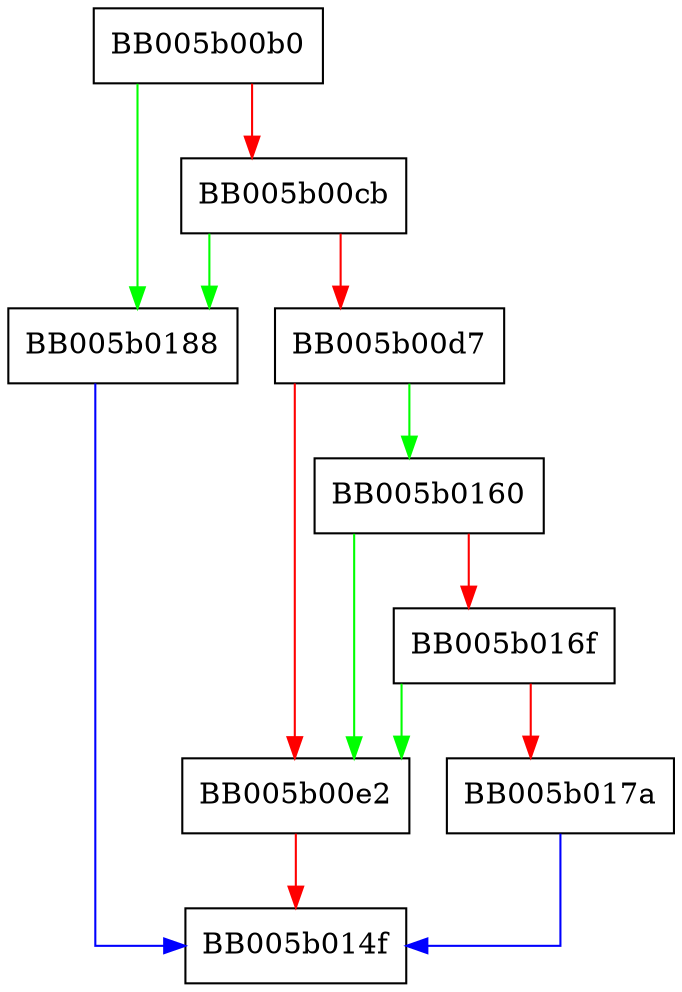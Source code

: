 digraph EVP_PKEY_CTX_set_dh_paramgen_subprime_len {
  node [shape="box"];
  graph [splines=ortho];
  BB005b00b0 -> BB005b0188 [color="green"];
  BB005b00b0 -> BB005b00cb [color="red"];
  BB005b00cb -> BB005b0188 [color="green"];
  BB005b00cb -> BB005b00d7 [color="red"];
  BB005b00d7 -> BB005b0160 [color="green"];
  BB005b00d7 -> BB005b00e2 [color="red"];
  BB005b00e2 -> BB005b014f [color="red"];
  BB005b0160 -> BB005b00e2 [color="green"];
  BB005b0160 -> BB005b016f [color="red"];
  BB005b016f -> BB005b00e2 [color="green"];
  BB005b016f -> BB005b017a [color="red"];
  BB005b017a -> BB005b014f [color="blue"];
  BB005b0188 -> BB005b014f [color="blue"];
}